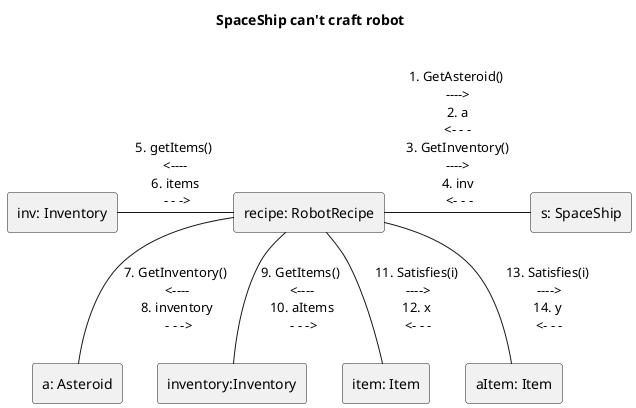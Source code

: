 @startuml
rectangle "recipe: RobotRecipe" as recipe 
rectangle "s: SpaceShip" as s 
rectangle "inv: Inventory" as inv 
rectangle "a: Asteroid" as a 
rectangle "inventory:Inventory" as inventory 
rectangle "item: Item" as item 
rectangle "aItem: Item" as aItem 

title SpaceShip can't craft robot \n 

recipe -right- s: 1. GetAsteroid() \n ----> \n 2. a \n <- - - \n 3. GetInventory() \n ----> \n 4. inv \n <- - -


recipe -left- inv: 5. getItems() \n <---- \n 6. items \n - - -> 


recipe -- a: 7. GetInventory() \n <---- \n 8. inventory \n - - -> 

recipe -- inventory: 9. GetItems() \n <---- \n 10. aItems \n - - -> 

recipe -- item: 11. Satisfies(i)\n ---->\n 12. x \n <- - - 

recipe -- aItem: 13. Satisfies(i)\n ---->\n 14. y \n <- - - 



@enduml